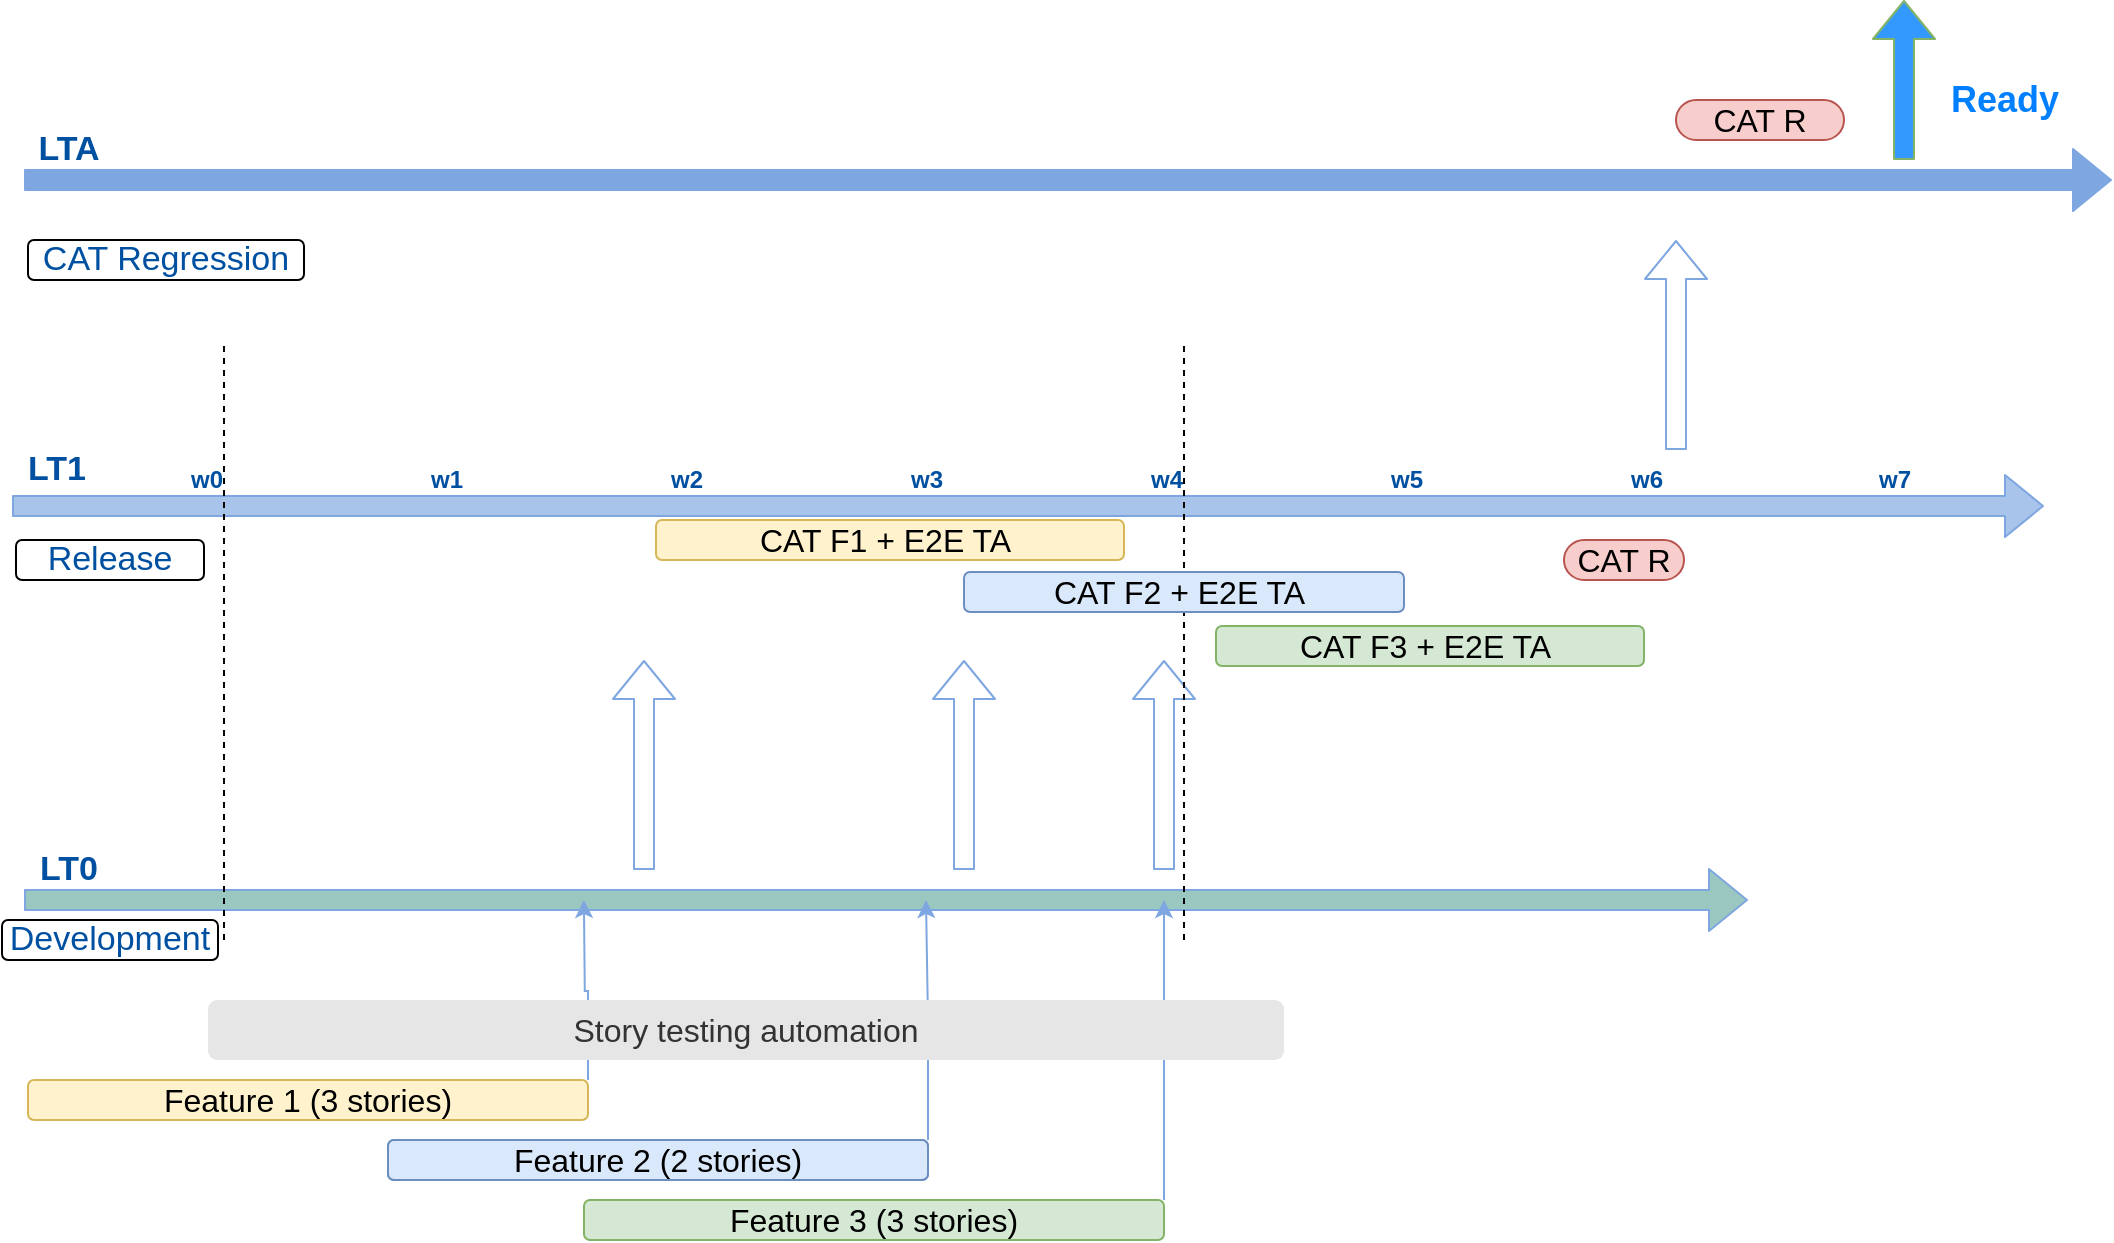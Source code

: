 <mxfile version="12.7.9" type="github"><diagram id="oInA9YpVJKGzTpnUIwjt" name="Page-1"><mxGraphModel dx="1254" dy="1839" grid="1" gridSize="10" guides="1" tooltips="1" connect="1" arrows="1" fold="1" page="1" pageScale="1" pageWidth="850" pageHeight="1100" math="0" shadow="0"><root><mxCell id="0"/><mxCell id="1" parent="0"/><mxCell id="J2-bpZsxf6MJ3AO0Zzre-2" value="w1" style="text;html=1;resizable=0;autosize=1;align=center;verticalAlign=middle;points=[];fillColor=none;strokeColor=none;rounded=0;fontColor=#0050A1;fontStyle=1" parent="1" vertex="1"><mxGeometry x="216" y="120" width="30" height="20" as="geometry"/></mxCell><mxCell id="J2-bpZsxf6MJ3AO0Zzre-5" value="w2" style="text;html=1;resizable=0;autosize=1;align=center;verticalAlign=middle;points=[];fillColor=none;strokeColor=none;rounded=0;fontColor=#0050A1;fontStyle=1" parent="1" vertex="1"><mxGeometry x="336" y="120" width="30" height="20" as="geometry"/></mxCell><mxCell id="J2-bpZsxf6MJ3AO0Zzre-6" value="w3" style="text;html=1;resizable=0;autosize=1;align=center;verticalAlign=middle;points=[];fillColor=none;strokeColor=none;rounded=0;fontColor=#0050A1;fontStyle=1" parent="1" vertex="1"><mxGeometry x="456" y="120" width="30" height="20" as="geometry"/></mxCell><mxCell id="J2-bpZsxf6MJ3AO0Zzre-7" value="w4" style="text;html=1;resizable=0;autosize=1;align=center;verticalAlign=middle;points=[];fillColor=none;strokeColor=none;rounded=0;fontColor=#0050A1;fontStyle=1" parent="1" vertex="1"><mxGeometry x="576" y="120" width="30" height="20" as="geometry"/></mxCell><mxCell id="J2-bpZsxf6MJ3AO0Zzre-8" value="w5" style="text;html=1;resizable=0;autosize=1;align=center;verticalAlign=middle;points=[];fillColor=none;strokeColor=none;rounded=0;fontColor=#0050A1;fontStyle=1" parent="1" vertex="1"><mxGeometry x="696" y="120" width="30" height="20" as="geometry"/></mxCell><mxCell id="J2-bpZsxf6MJ3AO0Zzre-9" value="w6" style="text;html=1;resizable=0;autosize=1;align=center;verticalAlign=middle;points=[];fillColor=none;strokeColor=none;rounded=0;fontColor=#0050A1;fontStyle=1" parent="1" vertex="1"><mxGeometry x="816" y="120" width="30" height="20" as="geometry"/></mxCell><mxCell id="J2-bpZsxf6MJ3AO0Zzre-10" value="LT1" style="text;html=1;resizable=0;autosize=1;align=center;verticalAlign=middle;points=[];fillColor=none;strokeColor=none;rounded=0;fontColor=#0050A1;fontStyle=1;fontSize=17;" parent="1" vertex="1"><mxGeometry x="16" y="110" width="40" height="30" as="geometry"/></mxCell><mxCell id="J2-bpZsxf6MJ3AO0Zzre-19" value="LT0" style="text;html=1;resizable=0;autosize=1;align=center;verticalAlign=middle;points=[];fillColor=none;strokeColor=none;rounded=0;fontColor=#0050A1;fontStyle=1;fontSize=17;" parent="1" vertex="1"><mxGeometry x="22" y="310" width="40" height="30" as="geometry"/></mxCell><mxCell id="J2-bpZsxf6MJ3AO0Zzre-21" value="" style="shape=flexArrow;endArrow=classic;html=1;fontSize=17;fontColor=#0050A1;exitX=-0.05;exitY=1.1;exitDx=0;exitDy=0;exitPerimeter=0;labelBackgroundColor=#7EA6E0;strokeColor=#7EA6E0;fillColor=#A9C4EB;" parent="1" source="J2-bpZsxf6MJ3AO0Zzre-10" edge="1"><mxGeometry width="50" height="50" relative="1" as="geometry"><mxPoint x="66" y="180" as="sourcePoint"/><mxPoint x="1030" y="143" as="targetPoint"/></mxGeometry></mxCell><mxCell id="J2-bpZsxf6MJ3AO0Zzre-22" value="" style="shape=flexArrow;endArrow=classic;html=1;fontSize=17;fontColor=#0050A1;exitX=-0.05;exitY=1.1;exitDx=0;exitDy=0;exitPerimeter=0;labelBackgroundColor=#7EA6E0;strokeColor=#7EA6E0;fillColor=#9AC7BF;" parent="1" edge="1"><mxGeometry width="50" height="50" relative="1" as="geometry"><mxPoint x="20" y="340" as="sourcePoint"/><mxPoint x="882" y="340" as="targetPoint"/></mxGeometry></mxCell><mxCell id="J2-bpZsxf6MJ3AO0Zzre-23" value="Development" style="rounded=1;whiteSpace=wrap;html=1;fontSize=17;fontColor=#0050A1;" parent="1" vertex="1"><mxGeometry x="9" y="350" width="108" height="20" as="geometry"/></mxCell><mxCell id="J2-bpZsxf6MJ3AO0Zzre-24" value="Release" style="rounded=1;whiteSpace=wrap;html=1;fontSize=17;fontColor=#0050A1;" parent="1" vertex="1"><mxGeometry x="16" y="160" width="94" height="20" as="geometry"/></mxCell><mxCell id="J2-bpZsxf6MJ3AO0Zzre-37" style="edgeStyle=orthogonalEdgeStyle;rounded=0;orthogonalLoop=1;jettySize=auto;html=1;exitX=1;exitY=0;exitDx=0;exitDy=0;labelBackgroundColor=#7EA6E0;strokeColor=#7EA6E0;fontSize=17;fontColor=#0050A1;" parent="1" source="J2-bpZsxf6MJ3AO0Zzre-25" edge="1"><mxGeometry relative="1" as="geometry"><mxPoint x="590" y="340" as="targetPoint"/></mxGeometry></mxCell><mxCell id="J2-bpZsxf6MJ3AO0Zzre-25" value="Feature 3 (3 stories)" style="rounded=1;whiteSpace=wrap;html=1;fontSize=16;fillColor=#d5e8d4;strokeColor=#82b366;fontStyle=0" parent="1" vertex="1"><mxGeometry x="300" y="490" width="290" height="20" as="geometry"/></mxCell><mxCell id="J2-bpZsxf6MJ3AO0Zzre-36" style="edgeStyle=orthogonalEdgeStyle;rounded=0;orthogonalLoop=1;jettySize=auto;html=1;exitX=1;exitY=0;exitDx=0;exitDy=0;labelBackgroundColor=#7EA6E0;strokeColor=#7EA6E0;fontSize=17;fontColor=#0050A1;" parent="1" source="J2-bpZsxf6MJ3AO0Zzre-26" edge="1"><mxGeometry relative="1" as="geometry"><mxPoint x="299.941" y="340" as="targetPoint"/></mxGeometry></mxCell><mxCell id="J2-bpZsxf6MJ3AO0Zzre-26" value="Feature 1 (3 stories)" style="rounded=1;whiteSpace=wrap;html=1;fontSize=16;fillColor=#fff2cc;strokeColor=#d6b656;fontStyle=0" parent="1" vertex="1"><mxGeometry x="22" y="430" width="280" height="20" as="geometry"/></mxCell><mxCell id="J2-bpZsxf6MJ3AO0Zzre-29" value="w0" style="text;html=1;resizable=0;autosize=1;align=center;verticalAlign=middle;points=[];fillColor=none;strokeColor=none;rounded=0;fontColor=#0050A1;fontStyle=1" parent="1" vertex="1"><mxGeometry x="96" y="120" width="30" height="20" as="geometry"/></mxCell><mxCell id="J2-bpZsxf6MJ3AO0Zzre-34" style="edgeStyle=orthogonalEdgeStyle;rounded=0;orthogonalLoop=1;jettySize=auto;html=1;exitX=1;exitY=0;exitDx=0;exitDy=0;labelBackgroundColor=#7EA6E0;strokeColor=#7EA6E0;fontSize=17;fontColor=#0050A1;" parent="1" source="J2-bpZsxf6MJ3AO0Zzre-31" edge="1"><mxGeometry relative="1" as="geometry"><mxPoint x="471" y="340" as="targetPoint"/></mxGeometry></mxCell><mxCell id="J2-bpZsxf6MJ3AO0Zzre-31" value="Feature 2 (2 stories)" style="rounded=1;whiteSpace=wrap;html=1;fontSize=17;fillColor=#dae8fc;strokeColor=#6c8ebf;fontColor=#0050A1;" parent="1" vertex="1"><mxGeometry x="202" y="460" width="270" height="20" as="geometry"/></mxCell><mxCell id="J2-bpZsxf6MJ3AO0Zzre-38" value="" style="shape=flexArrow;endArrow=classic;html=1;labelBackgroundColor=#7EA6E0;strokeColor=#7EA6E0;fillColor=none;fontSize=17;fontColor=#0050A1;" parent="1" edge="1"><mxGeometry width="50" height="50" relative="1" as="geometry"><mxPoint x="330" y="325" as="sourcePoint"/><mxPoint x="330" y="220" as="targetPoint"/></mxGeometry></mxCell><mxCell id="J2-bpZsxf6MJ3AO0Zzre-39" value="" style="shape=flexArrow;endArrow=classic;html=1;labelBackgroundColor=#7EA6E0;strokeColor=#7EA6E0;fillColor=none;fontSize=17;fontColor=#0050A1;" parent="1" edge="1"><mxGeometry width="50" height="50" relative="1" as="geometry"><mxPoint x="490" y="325" as="sourcePoint"/><mxPoint x="490" y="220" as="targetPoint"/></mxGeometry></mxCell><mxCell id="J2-bpZsxf6MJ3AO0Zzre-40" value="" style="shape=flexArrow;endArrow=classic;html=1;labelBackgroundColor=#7EA6E0;strokeColor=#7EA6E0;fillColor=none;fontSize=17;fontColor=#0050A1;" parent="1" edge="1"><mxGeometry width="50" height="50" relative="1" as="geometry"><mxPoint x="590" y="325" as="sourcePoint"/><mxPoint x="590" y="220" as="targetPoint"/></mxGeometry></mxCell><mxCell id="yDNGOB7GQb5LNbqF-BeX-9" value="" style="endArrow=none;dashed=1;html=1;" edge="1" parent="1"><mxGeometry width="50" height="50" relative="1" as="geometry"><mxPoint x="120" y="360" as="sourcePoint"/><mxPoint x="120" y="60" as="targetPoint"/></mxGeometry></mxCell><mxCell id="yDNGOB7GQb5LNbqF-BeX-10" value="" style="endArrow=none;dashed=1;html=1;" edge="1" parent="1"><mxGeometry width="50" height="50" relative="1" as="geometry"><mxPoint x="600" y="360" as="sourcePoint"/><mxPoint x="600" y="60" as="targetPoint"/></mxGeometry></mxCell><mxCell id="yDNGOB7GQb5LNbqF-BeX-12" value="CAT F1 + E2E TA&amp;nbsp; " style="rounded=1;whiteSpace=wrap;html=1;fontSize=16;fillColor=#fff2cc;strokeColor=#d6b656;fontStyle=0" vertex="1" parent="1"><mxGeometry x="336" y="150" width="234" height="20" as="geometry"/></mxCell><mxCell id="yDNGOB7GQb5LNbqF-BeX-13" value="CAT F2 + E2E TA&amp;nbsp; " style="rounded=1;whiteSpace=wrap;html=1;fontSize=16;fillColor=#dae8fc;strokeColor=#6c8ebf;fontStyle=0" vertex="1" parent="1"><mxGeometry x="490" y="176" width="220" height="20" as="geometry"/></mxCell><mxCell id="yDNGOB7GQb5LNbqF-BeX-16" value="Feature 2 (2 stories)" style="rounded=1;whiteSpace=wrap;html=1;fontSize=16;fillColor=#dae8fc;strokeColor=#6c8ebf;fontStyle=0" vertex="1" parent="1"><mxGeometry x="202" y="460" width="270" height="20" as="geometry"/></mxCell><mxCell id="yDNGOB7GQb5LNbqF-BeX-17" value="CAT R" style="rounded=1;whiteSpace=wrap;html=1;fontSize=16;fillColor=#f8cecc;strokeColor=#b85450;fontStyle=0;arcSize=50;" vertex="1" parent="1"><mxGeometry x="846" y="-60" width="84" height="20" as="geometry"/></mxCell><mxCell id="yDNGOB7GQb5LNbqF-BeX-18" value="w7" style="text;html=1;resizable=0;autosize=1;align=center;verticalAlign=middle;points=[];fillColor=none;strokeColor=none;rounded=0;fontColor=#0050A1;fontStyle=1" vertex="1" parent="1"><mxGeometry x="940" y="120" width="30" height="20" as="geometry"/></mxCell><mxCell id="yDNGOB7GQb5LNbqF-BeX-19" value="" style="shape=flexArrow;endArrow=classic;html=1;fontSize=17;fontColor=#0050A1;exitX=-0.05;exitY=1.1;exitDx=0;exitDy=0;exitPerimeter=0;labelBackgroundColor=#7EA6E0;strokeColor=#7EA6E0;fillColor=#7EA6E0;" edge="1" parent="1"><mxGeometry width="50" height="50" relative="1" as="geometry"><mxPoint x="20" y="-20" as="sourcePoint"/><mxPoint x="1064" y="-20" as="targetPoint"/></mxGeometry></mxCell><mxCell id="yDNGOB7GQb5LNbqF-BeX-20" value="LTA" style="text;html=1;resizable=0;autosize=1;align=center;verticalAlign=middle;points=[];fillColor=none;strokeColor=none;rounded=0;fontColor=#0050A1;fontStyle=1;fontSize=17;" vertex="1" parent="1"><mxGeometry x="17" y="-50" width="50" height="30" as="geometry"/></mxCell><mxCell id="yDNGOB7GQb5LNbqF-BeX-21" value="CAT Regression" style="rounded=1;whiteSpace=wrap;html=1;fontSize=17;fontColor=#0050A1;" vertex="1" parent="1"><mxGeometry x="22" y="10" width="138" height="20" as="geometry"/></mxCell><mxCell id="yDNGOB7GQb5LNbqF-BeX-22" value="" style="shape=flexArrow;endArrow=classic;html=1;labelBackgroundColor=#7EA6E0;strokeColor=#7EA6E0;fillColor=none;fontSize=17;fontColor=#0050A1;" edge="1" parent="1"><mxGeometry width="50" height="50" relative="1" as="geometry"><mxPoint x="846" y="115" as="sourcePoint"/><mxPoint x="846" y="10" as="targetPoint"/></mxGeometry></mxCell><mxCell id="yDNGOB7GQb5LNbqF-BeX-23" value="CAT F3 + E2E TA&amp;nbsp; " style="rounded=1;whiteSpace=wrap;html=1;fontSize=16;fillColor=#d5e8d4;strokeColor=#82b366;fontStyle=0" vertex="1" parent="1"><mxGeometry x="616" y="203" width="214" height="20" as="geometry"/></mxCell><mxCell id="yDNGOB7GQb5LNbqF-BeX-24" value="Story testing automation" style="rounded=1;whiteSpace=wrap;html=1;fontSize=16;fontColor=#333333;fillColor=#E6E6E6;strokeColor=none;" vertex="1" parent="1"><mxGeometry x="112" y="390" width="538" height="30" as="geometry"/></mxCell><mxCell id="yDNGOB7GQb5LNbqF-BeX-25" value="CAT R" style="rounded=1;whiteSpace=wrap;html=1;fontSize=16;fillColor=#f8cecc;strokeColor=#b85450;fontStyle=0;arcSize=50;" vertex="1" parent="1"><mxGeometry x="790" y="160" width="60" height="20" as="geometry"/></mxCell><mxCell id="yDNGOB7GQb5LNbqF-BeX-26" value="" style="shape=flexArrow;endArrow=classic;html=1;fillColor=#3399FF;fontSize=16;fontColor=#0050A1;strokeColor=#82b366;" edge="1" parent="1"><mxGeometry width="50" height="50" relative="1" as="geometry"><mxPoint x="960" y="-30" as="sourcePoint"/><mxPoint x="960" y="-110" as="targetPoint"/></mxGeometry></mxCell><mxCell id="yDNGOB7GQb5LNbqF-BeX-27" value="Ready" style="text;html=1;resizable=0;autosize=1;align=center;verticalAlign=middle;points=[];fillColor=none;strokeColor=none;rounded=0;fontSize=18;fontColor=#007FFF;fontStyle=1" vertex="1" parent="1"><mxGeometry x="975" y="-75" width="70" height="30" as="geometry"/></mxCell></root></mxGraphModel></diagram></mxfile>